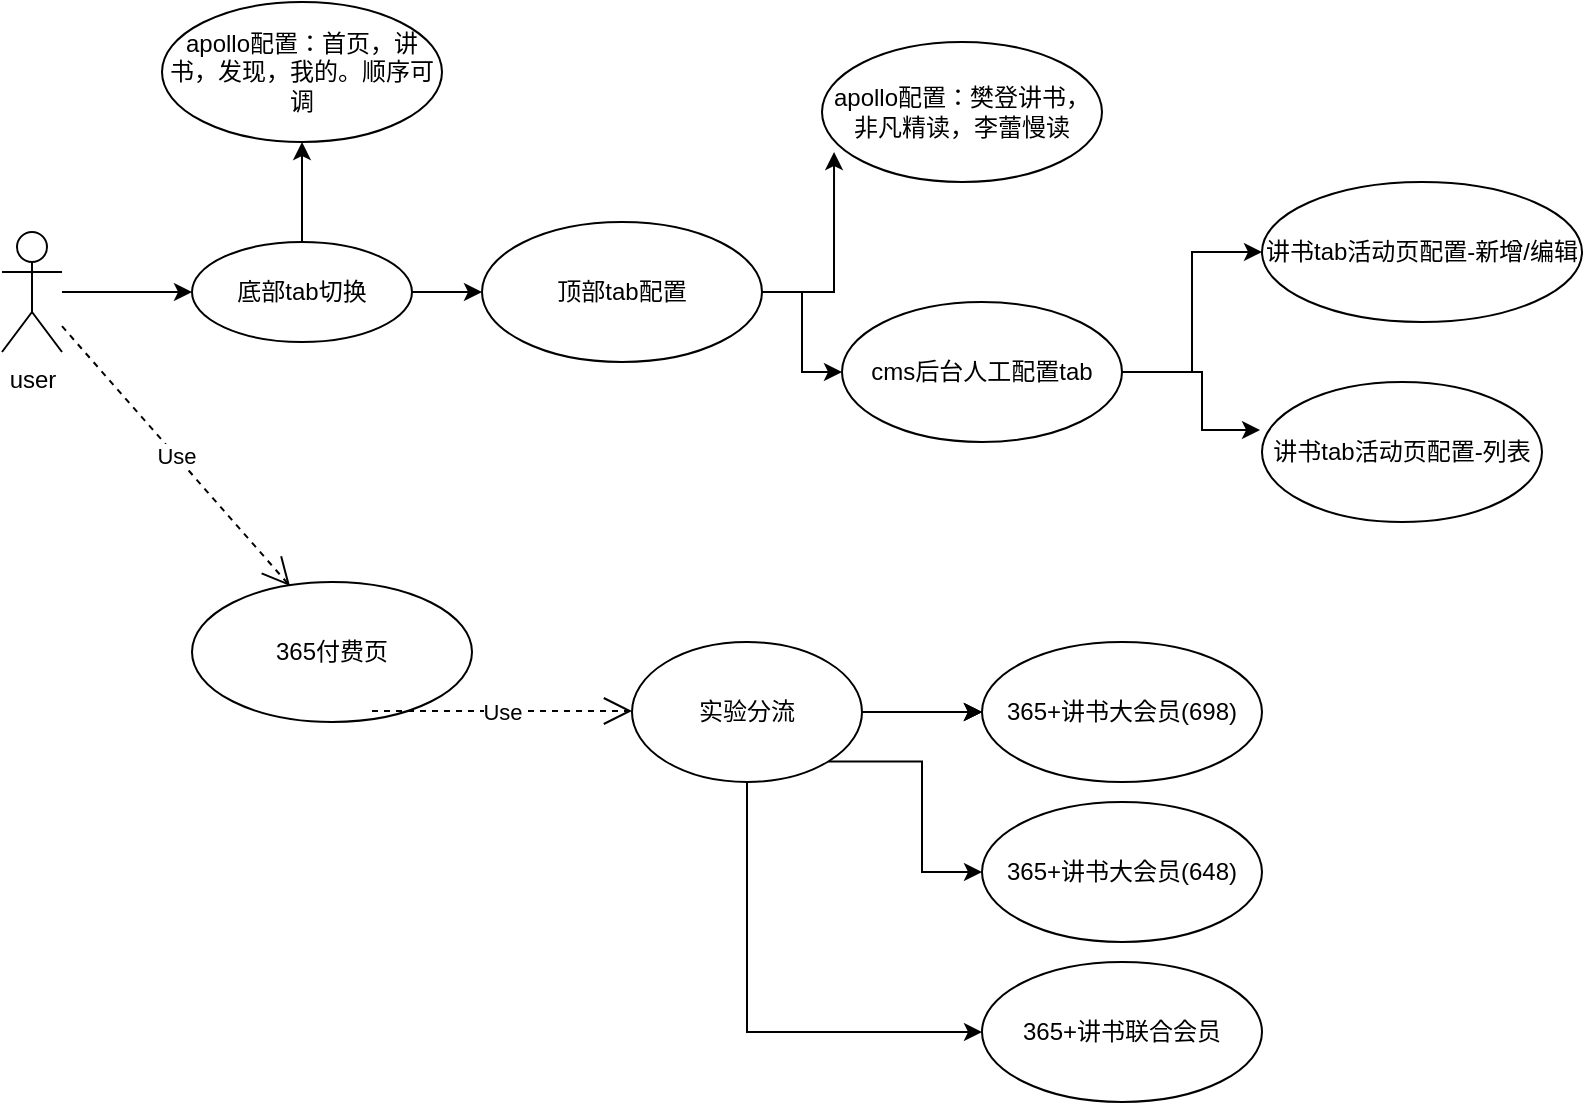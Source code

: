 <mxfile version="14.9.3" type="github">
  <diagram id="sLk_stwpL7MFYZr524TN" name="第 1 页">
    <mxGraphModel dx="1298" dy="2003" grid="1" gridSize="10" guides="1" tooltips="1" connect="1" arrows="1" fold="1" page="1" pageScale="1" pageWidth="827" pageHeight="1169" math="0" shadow="0">
      <root>
        <mxCell id="0" />
        <mxCell id="1" parent="0" />
        <mxCell id="N9ERZivbPpF5WS7DkYbK-2" style="edgeStyle=orthogonalEdgeStyle;rounded=0;orthogonalLoop=1;jettySize=auto;html=1;entryX=0;entryY=0.5;entryDx=0;entryDy=0;" edge="1" parent="1" source="2X8W_k7Oky5Hbt831G7s-1" target="2X8W_k7Oky5Hbt831G7s-2">
          <mxGeometry relative="1" as="geometry" />
        </mxCell>
        <mxCell id="2X8W_k7Oky5Hbt831G7s-1" value="user" style="shape=umlActor;verticalLabelPosition=bottom;verticalAlign=top;html=1;" parent="1" vertex="1">
          <mxGeometry x="40" y="75" width="30" height="60" as="geometry" />
        </mxCell>
        <mxCell id="2X8W_k7Oky5Hbt831G7s-6" value="" style="edgeStyle=orthogonalEdgeStyle;rounded=0;orthogonalLoop=1;jettySize=auto;html=1;" parent="1" source="2X8W_k7Oky5Hbt831G7s-2" target="2X8W_k7Oky5Hbt831G7s-4" edge="1">
          <mxGeometry relative="1" as="geometry" />
        </mxCell>
        <mxCell id="N9ERZivbPpF5WS7DkYbK-4" value="" style="edgeStyle=orthogonalEdgeStyle;rounded=0;orthogonalLoop=1;jettySize=auto;html=1;" edge="1" parent="1" source="2X8W_k7Oky5Hbt831G7s-2" target="N9ERZivbPpF5WS7DkYbK-3">
          <mxGeometry relative="1" as="geometry" />
        </mxCell>
        <mxCell id="2X8W_k7Oky5Hbt831G7s-2" value="底部tab切换" style="ellipse;whiteSpace=wrap;html=1;" parent="1" vertex="1">
          <mxGeometry x="135" y="80" width="110" height="50" as="geometry" />
        </mxCell>
        <mxCell id="2X8W_k7Oky5Hbt831G7s-7" style="edgeStyle=orthogonalEdgeStyle;rounded=0;orthogonalLoop=1;jettySize=auto;html=1;exitX=1;exitY=0.5;exitDx=0;exitDy=0;entryX=0.043;entryY=0.786;entryDx=0;entryDy=0;entryPerimeter=0;" parent="1" source="2X8W_k7Oky5Hbt831G7s-4" target="2X8W_k7Oky5Hbt831G7s-5" edge="1">
          <mxGeometry relative="1" as="geometry" />
        </mxCell>
        <mxCell id="N9ERZivbPpF5WS7DkYbK-11" style="edgeStyle=orthogonalEdgeStyle;rounded=0;orthogonalLoop=1;jettySize=auto;html=1;" edge="1" parent="1" source="2X8W_k7Oky5Hbt831G7s-4" target="N9ERZivbPpF5WS7DkYbK-5">
          <mxGeometry relative="1" as="geometry" />
        </mxCell>
        <mxCell id="2X8W_k7Oky5Hbt831G7s-4" value="顶部tab配置" style="ellipse;whiteSpace=wrap;html=1;" parent="1" vertex="1">
          <mxGeometry x="280" y="70" width="140" height="70" as="geometry" />
        </mxCell>
        <mxCell id="2X8W_k7Oky5Hbt831G7s-5" value="apollo配置：樊登讲书，非凡精读，李蕾慢读" style="ellipse;whiteSpace=wrap;html=1;" parent="1" vertex="1">
          <mxGeometry x="450" y="-20" width="140" height="70" as="geometry" />
        </mxCell>
        <mxCell id="N9ERZivbPpF5WS7DkYbK-3" value="apollo配置：首页，讲书，发现，我的。顺序可调" style="ellipse;whiteSpace=wrap;html=1;" vertex="1" parent="1">
          <mxGeometry x="120" y="-40" width="140" height="70" as="geometry" />
        </mxCell>
        <mxCell id="N9ERZivbPpF5WS7DkYbK-7" value="" style="edgeStyle=orthogonalEdgeStyle;rounded=0;orthogonalLoop=1;jettySize=auto;html=1;" edge="1" parent="1" source="N9ERZivbPpF5WS7DkYbK-5" target="N9ERZivbPpF5WS7DkYbK-6">
          <mxGeometry relative="1" as="geometry" />
        </mxCell>
        <mxCell id="N9ERZivbPpF5WS7DkYbK-10" style="edgeStyle=orthogonalEdgeStyle;rounded=0;orthogonalLoop=1;jettySize=auto;html=1;entryX=-0.007;entryY=0.343;entryDx=0;entryDy=0;entryPerimeter=0;" edge="1" parent="1" source="N9ERZivbPpF5WS7DkYbK-5" target="N9ERZivbPpF5WS7DkYbK-8">
          <mxGeometry relative="1" as="geometry">
            <Array as="points">
              <mxPoint x="640" y="145" />
              <mxPoint x="640" y="174" />
            </Array>
          </mxGeometry>
        </mxCell>
        <mxCell id="N9ERZivbPpF5WS7DkYbK-5" value="cms后台人工配置tab" style="ellipse;whiteSpace=wrap;html=1;" vertex="1" parent="1">
          <mxGeometry x="460" y="110" width="140" height="70" as="geometry" />
        </mxCell>
        <mxCell id="N9ERZivbPpF5WS7DkYbK-6" value="讲书tab活动页配置-新增/编辑" style="ellipse;whiteSpace=wrap;html=1;" vertex="1" parent="1">
          <mxGeometry x="670" y="50" width="160" height="70" as="geometry" />
        </mxCell>
        <mxCell id="N9ERZivbPpF5WS7DkYbK-8" value="讲书tab活动页配置-列表" style="ellipse;whiteSpace=wrap;html=1;" vertex="1" parent="1">
          <mxGeometry x="670" y="150" width="140" height="70" as="geometry" />
        </mxCell>
        <mxCell id="N9ERZivbPpF5WS7DkYbK-12" value="365付费页" style="ellipse;whiteSpace=wrap;html=1;" vertex="1" parent="1">
          <mxGeometry x="135" y="250" width="140" height="70" as="geometry" />
        </mxCell>
        <mxCell id="N9ERZivbPpF5WS7DkYbK-17" value="Use" style="endArrow=open;endSize=12;dashed=1;html=1;entryX=0.35;entryY=0.029;entryDx=0;entryDy=0;entryPerimeter=0;" edge="1" parent="1" source="2X8W_k7Oky5Hbt831G7s-1" target="N9ERZivbPpF5WS7DkYbK-12">
          <mxGeometry width="160" relative="1" as="geometry">
            <mxPoint x="40" y="210" as="sourcePoint" />
            <mxPoint x="200" y="210" as="targetPoint" />
          </mxGeometry>
        </mxCell>
        <mxCell id="N9ERZivbPpF5WS7DkYbK-28" style="edgeStyle=orthogonalEdgeStyle;rounded=0;orthogonalLoop=1;jettySize=auto;html=1;exitX=1;exitY=0.5;exitDx=0;exitDy=0;" edge="1" parent="1" source="N9ERZivbPpF5WS7DkYbK-18" target="N9ERZivbPpF5WS7DkYbK-21">
          <mxGeometry relative="1" as="geometry" />
        </mxCell>
        <mxCell id="N9ERZivbPpF5WS7DkYbK-29" value="" style="edgeStyle=orthogonalEdgeStyle;rounded=0;orthogonalLoop=1;jettySize=auto;html=1;" edge="1" parent="1" source="N9ERZivbPpF5WS7DkYbK-18" target="N9ERZivbPpF5WS7DkYbK-21">
          <mxGeometry relative="1" as="geometry" />
        </mxCell>
        <mxCell id="N9ERZivbPpF5WS7DkYbK-30" value="" style="edgeStyle=orthogonalEdgeStyle;rounded=0;orthogonalLoop=1;jettySize=auto;html=1;" edge="1" parent="1" source="N9ERZivbPpF5WS7DkYbK-18" target="N9ERZivbPpF5WS7DkYbK-21">
          <mxGeometry relative="1" as="geometry" />
        </mxCell>
        <mxCell id="N9ERZivbPpF5WS7DkYbK-36" style="edgeStyle=orthogonalEdgeStyle;rounded=0;orthogonalLoop=1;jettySize=auto;html=1;exitX=0.5;exitY=1;exitDx=0;exitDy=0;entryX=0;entryY=0.5;entryDx=0;entryDy=0;" edge="1" parent="1" source="N9ERZivbPpF5WS7DkYbK-18" target="N9ERZivbPpF5WS7DkYbK-23">
          <mxGeometry relative="1" as="geometry" />
        </mxCell>
        <mxCell id="N9ERZivbPpF5WS7DkYbK-37" style="edgeStyle=orthogonalEdgeStyle;rounded=0;orthogonalLoop=1;jettySize=auto;html=1;exitX=1;exitY=1;exitDx=0;exitDy=0;entryX=0;entryY=0.5;entryDx=0;entryDy=0;" edge="1" parent="1" source="N9ERZivbPpF5WS7DkYbK-18" target="N9ERZivbPpF5WS7DkYbK-22">
          <mxGeometry relative="1" as="geometry" />
        </mxCell>
        <mxCell id="N9ERZivbPpF5WS7DkYbK-18" value="实验分流" style="ellipse;whiteSpace=wrap;html=1;" vertex="1" parent="1">
          <mxGeometry x="355" y="280" width="115" height="70" as="geometry" />
        </mxCell>
        <mxCell id="N9ERZivbPpF5WS7DkYbK-21" value="365+讲书大会员(698)" style="ellipse;whiteSpace=wrap;html=1;" vertex="1" parent="1">
          <mxGeometry x="530" y="280" width="140" height="70" as="geometry" />
        </mxCell>
        <mxCell id="N9ERZivbPpF5WS7DkYbK-22" value="365+讲书大会员(648)" style="ellipse;whiteSpace=wrap;html=1;" vertex="1" parent="1">
          <mxGeometry x="530" y="360" width="140" height="70" as="geometry" />
        </mxCell>
        <mxCell id="N9ERZivbPpF5WS7DkYbK-23" value="365+讲书联合会员" style="ellipse;whiteSpace=wrap;html=1;" vertex="1" parent="1">
          <mxGeometry x="530" y="440" width="140" height="70" as="geometry" />
        </mxCell>
        <mxCell id="N9ERZivbPpF5WS7DkYbK-24" value="Use" style="endArrow=open;endSize=12;dashed=1;html=1;" edge="1" parent="1">
          <mxGeometry width="160" relative="1" as="geometry">
            <mxPoint x="225" y="314.5" as="sourcePoint" />
            <mxPoint x="355" y="314.5" as="targetPoint" />
          </mxGeometry>
        </mxCell>
      </root>
    </mxGraphModel>
  </diagram>
</mxfile>
